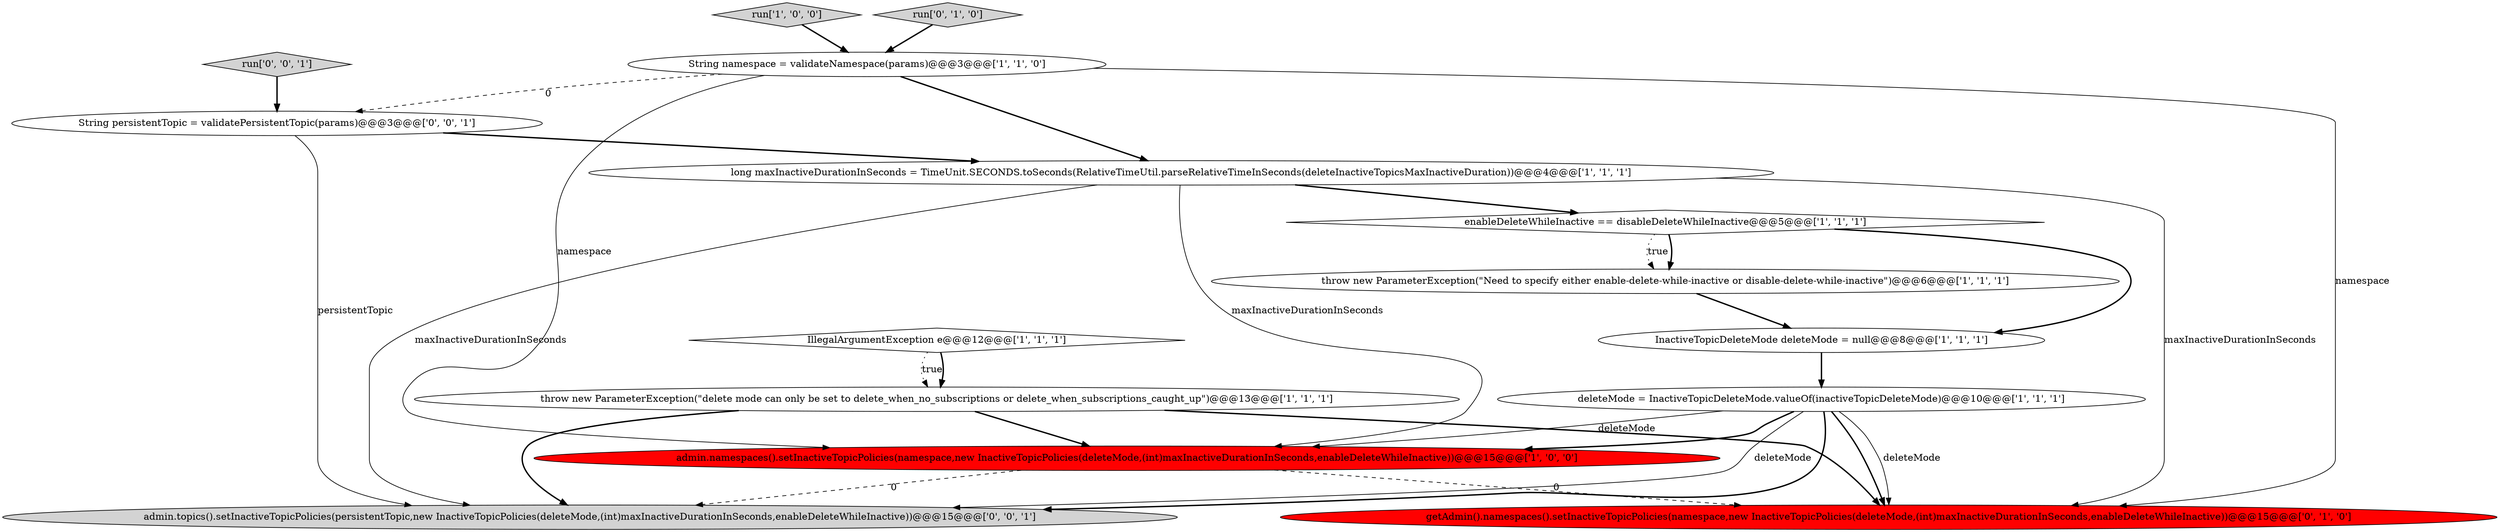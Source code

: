 digraph {
13 [style = filled, label = "admin.topics().setInactiveTopicPolicies(persistentTopic,new InactiveTopicPolicies(deleteMode,(int)maxInactiveDurationInSeconds,enableDeleteWhileInactive))@@@15@@@['0', '0', '1']", fillcolor = lightgray, shape = ellipse image = "AAA0AAABBB3BBB"];
6 [style = filled, label = "long maxInactiveDurationInSeconds = TimeUnit.SECONDS.toSeconds(RelativeTimeUtil.parseRelativeTimeInSeconds(deleteInactiveTopicsMaxInactiveDuration))@@@4@@@['1', '1', '1']", fillcolor = white, shape = ellipse image = "AAA0AAABBB1BBB"];
7 [style = filled, label = "throw new ParameterException(\"delete mode can only be set to delete_when_no_subscriptions or delete_when_subscriptions_caught_up\")@@@13@@@['1', '1', '1']", fillcolor = white, shape = ellipse image = "AAA0AAABBB1BBB"];
3 [style = filled, label = "IllegalArgumentException e@@@12@@@['1', '1', '1']", fillcolor = white, shape = diamond image = "AAA0AAABBB1BBB"];
0 [style = filled, label = "admin.namespaces().setInactiveTopicPolicies(namespace,new InactiveTopicPolicies(deleteMode,(int)maxInactiveDurationInSeconds,enableDeleteWhileInactive))@@@15@@@['1', '0', '0']", fillcolor = red, shape = ellipse image = "AAA1AAABBB1BBB"];
1 [style = filled, label = "enableDeleteWhileInactive == disableDeleteWhileInactive@@@5@@@['1', '1', '1']", fillcolor = white, shape = diamond image = "AAA0AAABBB1BBB"];
11 [style = filled, label = "getAdmin().namespaces().setInactiveTopicPolicies(namespace,new InactiveTopicPolicies(deleteMode,(int)maxInactiveDurationInSeconds,enableDeleteWhileInactive))@@@15@@@['0', '1', '0']", fillcolor = red, shape = ellipse image = "AAA1AAABBB2BBB"];
4 [style = filled, label = "throw new ParameterException(\"Need to specify either enable-delete-while-inactive or disable-delete-while-inactive\")@@@6@@@['1', '1', '1']", fillcolor = white, shape = ellipse image = "AAA0AAABBB1BBB"];
9 [style = filled, label = "deleteMode = InactiveTopicDeleteMode.valueOf(inactiveTopicDeleteMode)@@@10@@@['1', '1', '1']", fillcolor = white, shape = ellipse image = "AAA0AAABBB1BBB"];
14 [style = filled, label = "String persistentTopic = validatePersistentTopic(params)@@@3@@@['0', '0', '1']", fillcolor = white, shape = ellipse image = "AAA0AAABBB3BBB"];
8 [style = filled, label = "run['1', '0', '0']", fillcolor = lightgray, shape = diamond image = "AAA0AAABBB1BBB"];
10 [style = filled, label = "run['0', '1', '0']", fillcolor = lightgray, shape = diamond image = "AAA0AAABBB2BBB"];
5 [style = filled, label = "String namespace = validateNamespace(params)@@@3@@@['1', '1', '0']", fillcolor = white, shape = ellipse image = "AAA0AAABBB1BBB"];
2 [style = filled, label = "InactiveTopicDeleteMode deleteMode = null@@@8@@@['1', '1', '1']", fillcolor = white, shape = ellipse image = "AAA0AAABBB1BBB"];
12 [style = filled, label = "run['0', '0', '1']", fillcolor = lightgray, shape = diamond image = "AAA0AAABBB3BBB"];
7->13 [style = bold, label=""];
6->11 [style = solid, label="maxInactiveDurationInSeconds"];
1->4 [style = bold, label=""];
3->7 [style = dotted, label="true"];
7->11 [style = bold, label=""];
5->14 [style = dashed, label="0"];
9->0 [style = bold, label=""];
9->11 [style = bold, label=""];
9->11 [style = solid, label="deleteMode"];
14->13 [style = solid, label="persistentTopic"];
9->13 [style = solid, label="deleteMode"];
7->0 [style = bold, label=""];
0->11 [style = dashed, label="0"];
1->4 [style = dotted, label="true"];
4->2 [style = bold, label=""];
2->9 [style = bold, label=""];
5->0 [style = solid, label="namespace"];
5->11 [style = solid, label="namespace"];
6->1 [style = bold, label=""];
10->5 [style = bold, label=""];
5->6 [style = bold, label=""];
8->5 [style = bold, label=""];
3->7 [style = bold, label=""];
6->0 [style = solid, label="maxInactiveDurationInSeconds"];
0->13 [style = dashed, label="0"];
12->14 [style = bold, label=""];
1->2 [style = bold, label=""];
9->0 [style = solid, label="deleteMode"];
6->13 [style = solid, label="maxInactiveDurationInSeconds"];
14->6 [style = bold, label=""];
9->13 [style = bold, label=""];
}
